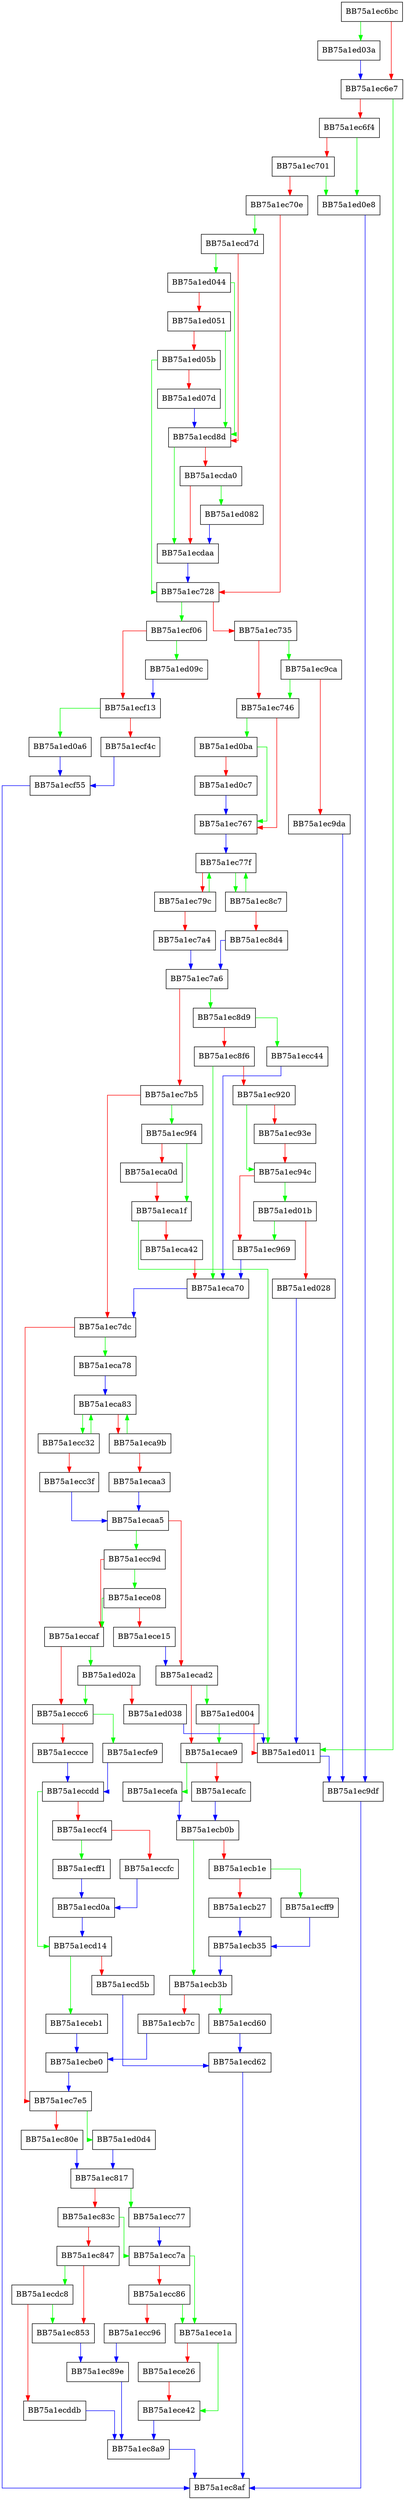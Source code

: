 digraph insert_new_page {
  node [shape="box"];
  graph [splines=ortho];
  BB75a1ec6bc -> BB75a1ed03a [color="green"];
  BB75a1ec6bc -> BB75a1ec6e7 [color="red"];
  BB75a1ec6e7 -> BB75a1ed011 [color="green"];
  BB75a1ec6e7 -> BB75a1ec6f4 [color="red"];
  BB75a1ec6f4 -> BB75a1ed0e8 [color="green"];
  BB75a1ec6f4 -> BB75a1ec701 [color="red"];
  BB75a1ec701 -> BB75a1ed0e8 [color="green"];
  BB75a1ec701 -> BB75a1ec70e [color="red"];
  BB75a1ec70e -> BB75a1ecd7d [color="green"];
  BB75a1ec70e -> BB75a1ec728 [color="red"];
  BB75a1ec728 -> BB75a1ecf06 [color="green"];
  BB75a1ec728 -> BB75a1ec735 [color="red"];
  BB75a1ec735 -> BB75a1ec9ca [color="green"];
  BB75a1ec735 -> BB75a1ec746 [color="red"];
  BB75a1ec746 -> BB75a1ed0ba [color="green"];
  BB75a1ec746 -> BB75a1ec767 [color="red"];
  BB75a1ec767 -> BB75a1ec77f [color="blue"];
  BB75a1ec77f -> BB75a1ec8c7 [color="green"];
  BB75a1ec77f -> BB75a1ec79c [color="red"];
  BB75a1ec79c -> BB75a1ec77f [color="green"];
  BB75a1ec79c -> BB75a1ec7a4 [color="red"];
  BB75a1ec7a4 -> BB75a1ec7a6 [color="blue"];
  BB75a1ec7a6 -> BB75a1ec8d9 [color="green"];
  BB75a1ec7a6 -> BB75a1ec7b5 [color="red"];
  BB75a1ec7b5 -> BB75a1ec9f4 [color="green"];
  BB75a1ec7b5 -> BB75a1ec7dc [color="red"];
  BB75a1ec7dc -> BB75a1eca78 [color="green"];
  BB75a1ec7dc -> BB75a1ec7e5 [color="red"];
  BB75a1ec7e5 -> BB75a1ed0d4 [color="green"];
  BB75a1ec7e5 -> BB75a1ec80e [color="red"];
  BB75a1ec80e -> BB75a1ec817 [color="blue"];
  BB75a1ec817 -> BB75a1ecc77 [color="green"];
  BB75a1ec817 -> BB75a1ec83c [color="red"];
  BB75a1ec83c -> BB75a1ecc7a [color="green"];
  BB75a1ec83c -> BB75a1ec847 [color="red"];
  BB75a1ec847 -> BB75a1ecdc8 [color="green"];
  BB75a1ec847 -> BB75a1ec853 [color="red"];
  BB75a1ec853 -> BB75a1ec89e [color="blue"];
  BB75a1ec89e -> BB75a1ec8a9 [color="blue"];
  BB75a1ec8a9 -> BB75a1ec8af [color="blue"];
  BB75a1ec8c7 -> BB75a1ec77f [color="green"];
  BB75a1ec8c7 -> BB75a1ec8d4 [color="red"];
  BB75a1ec8d4 -> BB75a1ec7a6 [color="blue"];
  BB75a1ec8d9 -> BB75a1ecc44 [color="green"];
  BB75a1ec8d9 -> BB75a1ec8f6 [color="red"];
  BB75a1ec8f6 -> BB75a1eca70 [color="green"];
  BB75a1ec8f6 -> BB75a1ec920 [color="red"];
  BB75a1ec920 -> BB75a1ec94c [color="green"];
  BB75a1ec920 -> BB75a1ec93e [color="red"];
  BB75a1ec93e -> BB75a1ec94c [color="red"];
  BB75a1ec94c -> BB75a1ed01b [color="green"];
  BB75a1ec94c -> BB75a1ec969 [color="red"];
  BB75a1ec969 -> BB75a1eca70 [color="blue"];
  BB75a1ec9ca -> BB75a1ec746 [color="green"];
  BB75a1ec9ca -> BB75a1ec9da [color="red"];
  BB75a1ec9da -> BB75a1ec9df [color="blue"];
  BB75a1ec9df -> BB75a1ec8af [color="blue"];
  BB75a1ec9f4 -> BB75a1eca1f [color="green"];
  BB75a1ec9f4 -> BB75a1eca0d [color="red"];
  BB75a1eca0d -> BB75a1eca1f [color="red"];
  BB75a1eca1f -> BB75a1ed011 [color="green"];
  BB75a1eca1f -> BB75a1eca42 [color="red"];
  BB75a1eca42 -> BB75a1eca70 [color="red"];
  BB75a1eca70 -> BB75a1ec7dc [color="blue"];
  BB75a1eca78 -> BB75a1eca83 [color="blue"];
  BB75a1eca83 -> BB75a1ecc32 [color="green"];
  BB75a1eca83 -> BB75a1eca9b [color="red"];
  BB75a1eca9b -> BB75a1eca83 [color="green"];
  BB75a1eca9b -> BB75a1ecaa3 [color="red"];
  BB75a1ecaa3 -> BB75a1ecaa5 [color="blue"];
  BB75a1ecaa5 -> BB75a1ecc9d [color="green"];
  BB75a1ecaa5 -> BB75a1ecad2 [color="red"];
  BB75a1ecad2 -> BB75a1ed004 [color="green"];
  BB75a1ecad2 -> BB75a1ecae9 [color="red"];
  BB75a1ecae9 -> BB75a1ecefa [color="green"];
  BB75a1ecae9 -> BB75a1ecafc [color="red"];
  BB75a1ecafc -> BB75a1ecb0b [color="blue"];
  BB75a1ecb0b -> BB75a1ecb3b [color="green"];
  BB75a1ecb0b -> BB75a1ecb1e [color="red"];
  BB75a1ecb1e -> BB75a1ecff9 [color="green"];
  BB75a1ecb1e -> BB75a1ecb27 [color="red"];
  BB75a1ecb27 -> BB75a1ecb35 [color="blue"];
  BB75a1ecb35 -> BB75a1ecb3b [color="blue"];
  BB75a1ecb3b -> BB75a1ecd60 [color="green"];
  BB75a1ecb3b -> BB75a1ecb7c [color="red"];
  BB75a1ecb7c -> BB75a1ecbe0 [color="blue"];
  BB75a1ecbe0 -> BB75a1ec7e5 [color="blue"];
  BB75a1ecc32 -> BB75a1eca83 [color="green"];
  BB75a1ecc32 -> BB75a1ecc3f [color="red"];
  BB75a1ecc3f -> BB75a1ecaa5 [color="blue"];
  BB75a1ecc44 -> BB75a1eca70 [color="blue"];
  BB75a1ecc77 -> BB75a1ecc7a [color="blue"];
  BB75a1ecc7a -> BB75a1ece1a [color="green"];
  BB75a1ecc7a -> BB75a1ecc86 [color="red"];
  BB75a1ecc86 -> BB75a1ece1a [color="green"];
  BB75a1ecc86 -> BB75a1ecc96 [color="red"];
  BB75a1ecc96 -> BB75a1ec89e [color="blue"];
  BB75a1ecc9d -> BB75a1ece08 [color="green"];
  BB75a1ecc9d -> BB75a1eccaf [color="red"];
  BB75a1eccaf -> BB75a1ed02a [color="green"];
  BB75a1eccaf -> BB75a1eccc6 [color="red"];
  BB75a1eccc6 -> BB75a1ecfe9 [color="green"];
  BB75a1eccc6 -> BB75a1eccce [color="red"];
  BB75a1eccce -> BB75a1eccdd [color="blue"];
  BB75a1eccdd -> BB75a1ecd14 [color="green"];
  BB75a1eccdd -> BB75a1eccf4 [color="red"];
  BB75a1eccf4 -> BB75a1ecff1 [color="green"];
  BB75a1eccf4 -> BB75a1eccfc [color="red"];
  BB75a1eccfc -> BB75a1ecd0a [color="blue"];
  BB75a1ecd0a -> BB75a1ecd14 [color="blue"];
  BB75a1ecd14 -> BB75a1eceb1 [color="green"];
  BB75a1ecd14 -> BB75a1ecd5b [color="red"];
  BB75a1ecd5b -> BB75a1ecd62 [color="blue"];
  BB75a1ecd60 -> BB75a1ecd62 [color="blue"];
  BB75a1ecd62 -> BB75a1ec8af [color="blue"];
  BB75a1ecd7d -> BB75a1ed044 [color="green"];
  BB75a1ecd7d -> BB75a1ecd8d [color="red"];
  BB75a1ecd8d -> BB75a1ecdaa [color="green"];
  BB75a1ecd8d -> BB75a1ecda0 [color="red"];
  BB75a1ecda0 -> BB75a1ed082 [color="green"];
  BB75a1ecda0 -> BB75a1ecdaa [color="red"];
  BB75a1ecdaa -> BB75a1ec728 [color="blue"];
  BB75a1ecdc8 -> BB75a1ec853 [color="green"];
  BB75a1ecdc8 -> BB75a1ecddb [color="red"];
  BB75a1ecddb -> BB75a1ec8a9 [color="blue"];
  BB75a1ece08 -> BB75a1eccaf [color="green"];
  BB75a1ece08 -> BB75a1ece15 [color="red"];
  BB75a1ece15 -> BB75a1ecad2 [color="blue"];
  BB75a1ece1a -> BB75a1ece42 [color="green"];
  BB75a1ece1a -> BB75a1ece26 [color="red"];
  BB75a1ece26 -> BB75a1ece42 [color="red"];
  BB75a1ece42 -> BB75a1ec8a9 [color="blue"];
  BB75a1eceb1 -> BB75a1ecbe0 [color="blue"];
  BB75a1ecefa -> BB75a1ecb0b [color="blue"];
  BB75a1ecf06 -> BB75a1ed09c [color="green"];
  BB75a1ecf06 -> BB75a1ecf13 [color="red"];
  BB75a1ecf13 -> BB75a1ed0a6 [color="green"];
  BB75a1ecf13 -> BB75a1ecf4c [color="red"];
  BB75a1ecf4c -> BB75a1ecf55 [color="blue"];
  BB75a1ecf55 -> BB75a1ec8af [color="blue"];
  BB75a1ecfe9 -> BB75a1eccdd [color="blue"];
  BB75a1ecff1 -> BB75a1ecd0a [color="blue"];
  BB75a1ecff9 -> BB75a1ecb35 [color="blue"];
  BB75a1ed004 -> BB75a1ecae9 [color="green"];
  BB75a1ed004 -> BB75a1ed011 [color="red"];
  BB75a1ed011 -> BB75a1ec9df [color="blue"];
  BB75a1ed01b -> BB75a1ec969 [color="green"];
  BB75a1ed01b -> BB75a1ed028 [color="red"];
  BB75a1ed028 -> BB75a1ed011 [color="blue"];
  BB75a1ed02a -> BB75a1eccc6 [color="green"];
  BB75a1ed02a -> BB75a1ed038 [color="red"];
  BB75a1ed038 -> BB75a1ed011 [color="blue"];
  BB75a1ed03a -> BB75a1ec6e7 [color="blue"];
  BB75a1ed044 -> BB75a1ecd8d [color="green"];
  BB75a1ed044 -> BB75a1ed051 [color="red"];
  BB75a1ed051 -> BB75a1ecd8d [color="green"];
  BB75a1ed051 -> BB75a1ed05b [color="red"];
  BB75a1ed05b -> BB75a1ec728 [color="green"];
  BB75a1ed05b -> BB75a1ed07d [color="red"];
  BB75a1ed07d -> BB75a1ecd8d [color="blue"];
  BB75a1ed082 -> BB75a1ecdaa [color="blue"];
  BB75a1ed09c -> BB75a1ecf13 [color="blue"];
  BB75a1ed0a6 -> BB75a1ecf55 [color="blue"];
  BB75a1ed0ba -> BB75a1ec767 [color="green"];
  BB75a1ed0ba -> BB75a1ed0c7 [color="red"];
  BB75a1ed0c7 -> BB75a1ec767 [color="blue"];
  BB75a1ed0d4 -> BB75a1ec817 [color="blue"];
  BB75a1ed0e8 -> BB75a1ec9df [color="blue"];
}